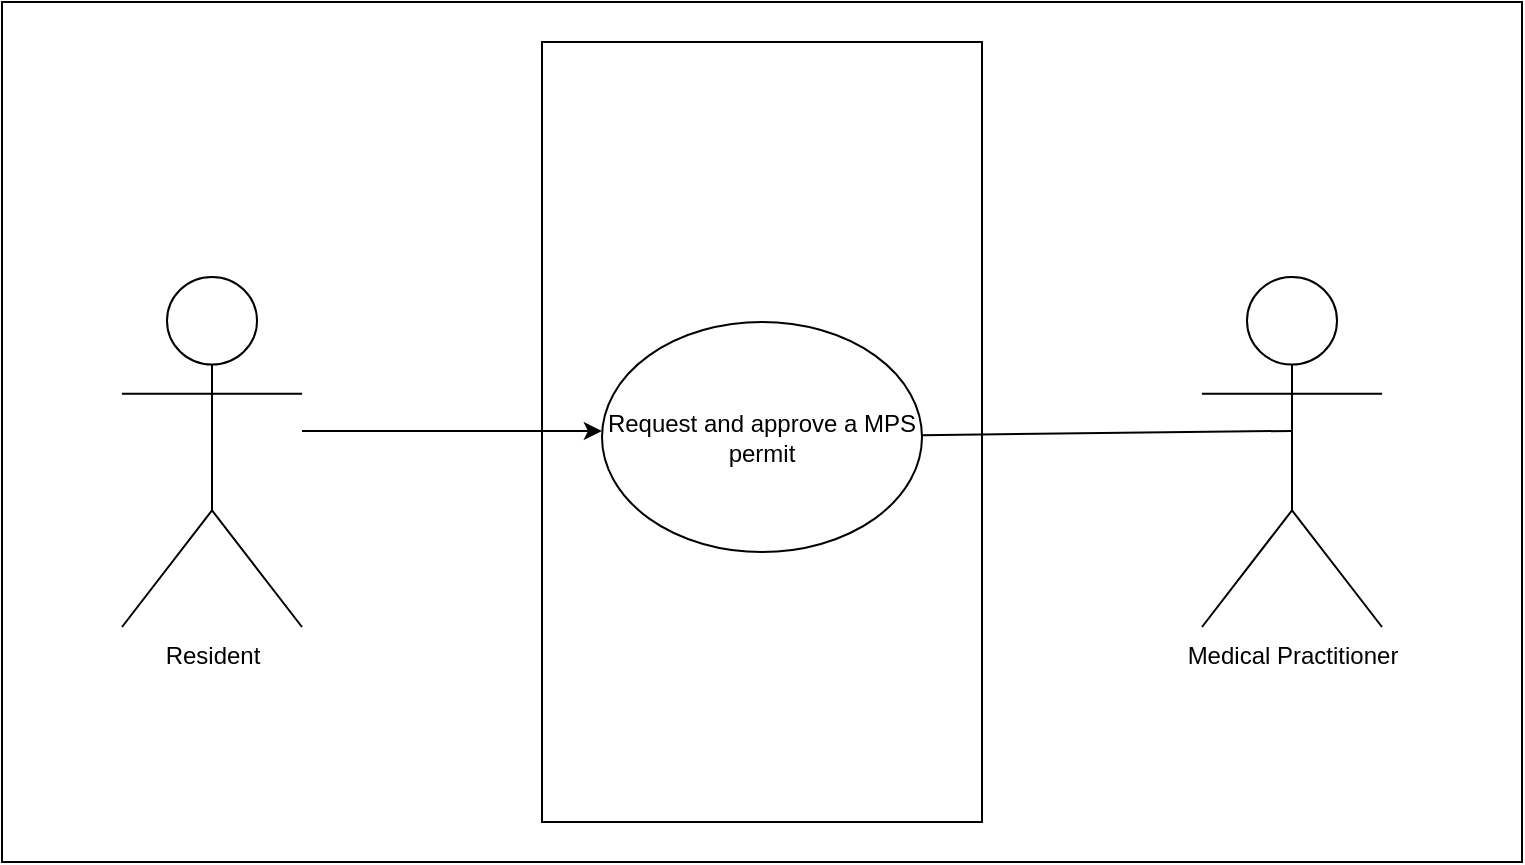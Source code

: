 <mxfile version="24.7.7">
  <diagram name="Page-1" id="5Yv_yx944lXI4YtrbJxH">
    <mxGraphModel dx="882" dy="496" grid="1" gridSize="10" guides="1" tooltips="1" connect="1" arrows="1" fold="1" page="1" pageScale="1" pageWidth="827" pageHeight="1169" math="0" shadow="0">
      <root>
        <mxCell id="0" />
        <mxCell id="1" parent="0" />
        <mxCell id="OBc3xNF14niNfdg0CJ2j-1" value="" style="rounded=0;whiteSpace=wrap;html=1;" vertex="1" parent="1">
          <mxGeometry x="30" y="110" width="760" height="430" as="geometry" />
        </mxCell>
        <mxCell id="OBc3xNF14niNfdg0CJ2j-2" value="" style="rounded=0;whiteSpace=wrap;html=1;" vertex="1" parent="1">
          <mxGeometry x="300" y="130" width="220" height="390" as="geometry" />
        </mxCell>
        <mxCell id="OBc3xNF14niNfdg0CJ2j-3" value="Request and approve a MPS permit" style="ellipse;whiteSpace=wrap;html=1;" vertex="1" parent="1">
          <mxGeometry x="330" y="270" width="160" height="115" as="geometry" />
        </mxCell>
        <mxCell id="OBc3xNF14niNfdg0CJ2j-4" value="Medical Practitioner" style="shape=umlActor;verticalLabelPosition=bottom;verticalAlign=top;html=1;outlineConnect=0;" vertex="1" parent="1">
          <mxGeometry x="630" y="247.5" width="90" height="175" as="geometry" />
        </mxCell>
        <mxCell id="OBc3xNF14niNfdg0CJ2j-5" value="Resident" style="shape=umlActor;verticalLabelPosition=bottom;verticalAlign=top;html=1;outlineConnect=0;" vertex="1" parent="1">
          <mxGeometry x="90" y="247.5" width="90" height="175" as="geometry" />
        </mxCell>
        <mxCell id="OBc3xNF14niNfdg0CJ2j-6" value="" style="endArrow=classic;html=1;rounded=0;entryX=0.136;entryY=0.526;entryDx=0;entryDy=0;entryPerimeter=0;" edge="1" parent="1">
          <mxGeometry width="50" height="50" relative="1" as="geometry">
            <mxPoint x="180" y="324.442" as="sourcePoint" />
            <mxPoint x="329.92" y="324.55" as="targetPoint" />
          </mxGeometry>
        </mxCell>
        <mxCell id="OBc3xNF14niNfdg0CJ2j-7" value="" style="endArrow=none;html=1;rounded=0;entryX=0.5;entryY=0.5;entryDx=0;entryDy=0;entryPerimeter=0;" edge="1" parent="1" source="OBc3xNF14niNfdg0CJ2j-3">
          <mxGeometry width="50" height="50" relative="1" as="geometry">
            <mxPoint x="510" y="324.44" as="sourcePoint" />
            <mxPoint x="675" y="324.44" as="targetPoint" />
          </mxGeometry>
        </mxCell>
      </root>
    </mxGraphModel>
  </diagram>
</mxfile>
